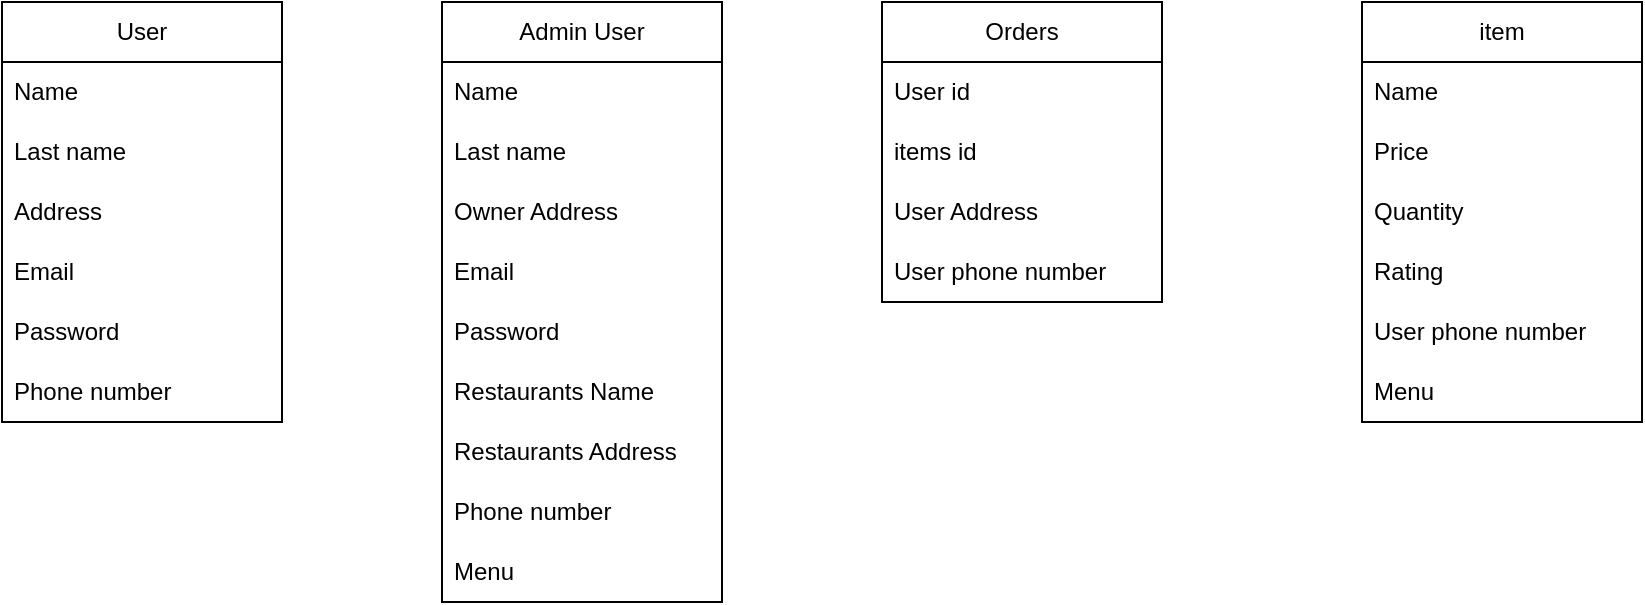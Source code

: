 <mxfile version="24.7.16">
  <diagram id="C5RBs43oDa-KdzZeNtuy" name="Page-1">
    <mxGraphModel dx="784" dy="422" grid="1" gridSize="10" guides="1" tooltips="1" connect="1" arrows="1" fold="1" page="1" pageScale="1" pageWidth="827" pageHeight="1169" math="0" shadow="0">
      <root>
        <mxCell id="WIyWlLk6GJQsqaUBKTNV-0" />
        <mxCell id="WIyWlLk6GJQsqaUBKTNV-1" parent="WIyWlLk6GJQsqaUBKTNV-0" />
        <mxCell id="LdbH-1FKaySgd_00aq9R-1" value="User" style="swimlane;fontStyle=0;childLayout=stackLayout;horizontal=1;startSize=30;horizontalStack=0;resizeParent=1;resizeParentMax=0;resizeLast=0;collapsible=1;marginBottom=0;whiteSpace=wrap;html=1;" vertex="1" parent="WIyWlLk6GJQsqaUBKTNV-1">
          <mxGeometry x="80" y="100" width="140" height="210" as="geometry" />
        </mxCell>
        <mxCell id="LdbH-1FKaySgd_00aq9R-2" value="Name&lt;span style=&quot;white-space: pre;&quot;&gt;&#x9;&lt;/span&gt;" style="text;strokeColor=none;fillColor=none;align=left;verticalAlign=middle;spacingLeft=4;spacingRight=4;overflow=hidden;points=[[0,0.5],[1,0.5]];portConstraint=eastwest;rotatable=0;whiteSpace=wrap;html=1;" vertex="1" parent="LdbH-1FKaySgd_00aq9R-1">
          <mxGeometry y="30" width="140" height="30" as="geometry" />
        </mxCell>
        <mxCell id="LdbH-1FKaySgd_00aq9R-3" value="Last name" style="text;strokeColor=none;fillColor=none;align=left;verticalAlign=middle;spacingLeft=4;spacingRight=4;overflow=hidden;points=[[0,0.5],[1,0.5]];portConstraint=eastwest;rotatable=0;whiteSpace=wrap;html=1;" vertex="1" parent="LdbH-1FKaySgd_00aq9R-1">
          <mxGeometry y="60" width="140" height="30" as="geometry" />
        </mxCell>
        <mxCell id="LdbH-1FKaySgd_00aq9R-5" value="Address&lt;span style=&quot;white-space: pre;&quot;&gt;&#x9;&lt;/span&gt;" style="text;strokeColor=none;fillColor=none;align=left;verticalAlign=middle;spacingLeft=4;spacingRight=4;overflow=hidden;points=[[0,0.5],[1,0.5]];portConstraint=eastwest;rotatable=0;whiteSpace=wrap;html=1;" vertex="1" parent="LdbH-1FKaySgd_00aq9R-1">
          <mxGeometry y="90" width="140" height="30" as="geometry" />
        </mxCell>
        <mxCell id="LdbH-1FKaySgd_00aq9R-4" value="Email" style="text;strokeColor=none;fillColor=none;align=left;verticalAlign=middle;spacingLeft=4;spacingRight=4;overflow=hidden;points=[[0,0.5],[1,0.5]];portConstraint=eastwest;rotatable=0;whiteSpace=wrap;html=1;" vertex="1" parent="LdbH-1FKaySgd_00aq9R-1">
          <mxGeometry y="120" width="140" height="30" as="geometry" />
        </mxCell>
        <mxCell id="LdbH-1FKaySgd_00aq9R-7" value="Password" style="text;strokeColor=none;fillColor=none;align=left;verticalAlign=middle;spacingLeft=4;spacingRight=4;overflow=hidden;points=[[0,0.5],[1,0.5]];portConstraint=eastwest;rotatable=0;whiteSpace=wrap;html=1;" vertex="1" parent="LdbH-1FKaySgd_00aq9R-1">
          <mxGeometry y="150" width="140" height="30" as="geometry" />
        </mxCell>
        <mxCell id="LdbH-1FKaySgd_00aq9R-6" value="Phone number" style="text;strokeColor=none;fillColor=none;align=left;verticalAlign=middle;spacingLeft=4;spacingRight=4;overflow=hidden;points=[[0,0.5],[1,0.5]];portConstraint=eastwest;rotatable=0;whiteSpace=wrap;html=1;" vertex="1" parent="LdbH-1FKaySgd_00aq9R-1">
          <mxGeometry y="180" width="140" height="30" as="geometry" />
        </mxCell>
        <mxCell id="LdbH-1FKaySgd_00aq9R-8" value="Admin User" style="swimlane;fontStyle=0;childLayout=stackLayout;horizontal=1;startSize=30;horizontalStack=0;resizeParent=1;resizeParentMax=0;resizeLast=0;collapsible=1;marginBottom=0;whiteSpace=wrap;html=1;" vertex="1" parent="WIyWlLk6GJQsqaUBKTNV-1">
          <mxGeometry x="300" y="100" width="140" height="300" as="geometry" />
        </mxCell>
        <mxCell id="LdbH-1FKaySgd_00aq9R-9" value="Name&lt;span style=&quot;white-space: pre;&quot;&gt;&#x9;&lt;/span&gt;" style="text;strokeColor=none;fillColor=none;align=left;verticalAlign=middle;spacingLeft=4;spacingRight=4;overflow=hidden;points=[[0,0.5],[1,0.5]];portConstraint=eastwest;rotatable=0;whiteSpace=wrap;html=1;" vertex="1" parent="LdbH-1FKaySgd_00aq9R-8">
          <mxGeometry y="30" width="140" height="30" as="geometry" />
        </mxCell>
        <mxCell id="LdbH-1FKaySgd_00aq9R-10" value="Last name" style="text;strokeColor=none;fillColor=none;align=left;verticalAlign=middle;spacingLeft=4;spacingRight=4;overflow=hidden;points=[[0,0.5],[1,0.5]];portConstraint=eastwest;rotatable=0;whiteSpace=wrap;html=1;" vertex="1" parent="LdbH-1FKaySgd_00aq9R-8">
          <mxGeometry y="60" width="140" height="30" as="geometry" />
        </mxCell>
        <mxCell id="LdbH-1FKaySgd_00aq9R-16" value="Owner Address" style="text;strokeColor=none;fillColor=none;align=left;verticalAlign=middle;spacingLeft=4;spacingRight=4;overflow=hidden;points=[[0,0.5],[1,0.5]];portConstraint=eastwest;rotatable=0;whiteSpace=wrap;html=1;" vertex="1" parent="LdbH-1FKaySgd_00aq9R-8">
          <mxGeometry y="90" width="140" height="30" as="geometry" />
        </mxCell>
        <mxCell id="LdbH-1FKaySgd_00aq9R-12" value="Email" style="text;strokeColor=none;fillColor=none;align=left;verticalAlign=middle;spacingLeft=4;spacingRight=4;overflow=hidden;points=[[0,0.5],[1,0.5]];portConstraint=eastwest;rotatable=0;whiteSpace=wrap;html=1;" vertex="1" parent="LdbH-1FKaySgd_00aq9R-8">
          <mxGeometry y="120" width="140" height="30" as="geometry" />
        </mxCell>
        <mxCell id="LdbH-1FKaySgd_00aq9R-13" value="Password" style="text;strokeColor=none;fillColor=none;align=left;verticalAlign=middle;spacingLeft=4;spacingRight=4;overflow=hidden;points=[[0,0.5],[1,0.5]];portConstraint=eastwest;rotatable=0;whiteSpace=wrap;html=1;" vertex="1" parent="LdbH-1FKaySgd_00aq9R-8">
          <mxGeometry y="150" width="140" height="30" as="geometry" />
        </mxCell>
        <mxCell id="LdbH-1FKaySgd_00aq9R-11" value="Restaurants Name" style="text;strokeColor=none;fillColor=none;align=left;verticalAlign=middle;spacingLeft=4;spacingRight=4;overflow=hidden;points=[[0,0.5],[1,0.5]];portConstraint=eastwest;rotatable=0;whiteSpace=wrap;html=1;" vertex="1" parent="LdbH-1FKaySgd_00aq9R-8">
          <mxGeometry y="180" width="140" height="30" as="geometry" />
        </mxCell>
        <mxCell id="LdbH-1FKaySgd_00aq9R-15" value="Restaurants Address" style="text;strokeColor=none;fillColor=none;align=left;verticalAlign=middle;spacingLeft=4;spacingRight=4;overflow=hidden;points=[[0,0.5],[1,0.5]];portConstraint=eastwest;rotatable=0;whiteSpace=wrap;html=1;" vertex="1" parent="LdbH-1FKaySgd_00aq9R-8">
          <mxGeometry y="210" width="140" height="30" as="geometry" />
        </mxCell>
        <mxCell id="LdbH-1FKaySgd_00aq9R-17" value="Phone number" style="text;strokeColor=none;fillColor=none;align=left;verticalAlign=middle;spacingLeft=4;spacingRight=4;overflow=hidden;points=[[0,0.5],[1,0.5]];portConstraint=eastwest;rotatable=0;whiteSpace=wrap;html=1;" vertex="1" parent="LdbH-1FKaySgd_00aq9R-8">
          <mxGeometry y="240" width="140" height="30" as="geometry" />
        </mxCell>
        <mxCell id="LdbH-1FKaySgd_00aq9R-14" value="Menu" style="text;strokeColor=none;fillColor=none;align=left;verticalAlign=middle;spacingLeft=4;spacingRight=4;overflow=hidden;points=[[0,0.5],[1,0.5]];portConstraint=eastwest;rotatable=0;whiteSpace=wrap;html=1;" vertex="1" parent="LdbH-1FKaySgd_00aq9R-8">
          <mxGeometry y="270" width="140" height="30" as="geometry" />
        </mxCell>
        <mxCell id="LdbH-1FKaySgd_00aq9R-18" value="Orders" style="swimlane;fontStyle=0;childLayout=stackLayout;horizontal=1;startSize=30;horizontalStack=0;resizeParent=1;resizeParentMax=0;resizeLast=0;collapsible=1;marginBottom=0;whiteSpace=wrap;html=1;" vertex="1" parent="WIyWlLk6GJQsqaUBKTNV-1">
          <mxGeometry x="520" y="100" width="140" height="150" as="geometry" />
        </mxCell>
        <mxCell id="LdbH-1FKaySgd_00aq9R-28" value="User id" style="text;strokeColor=none;fillColor=none;align=left;verticalAlign=middle;spacingLeft=4;spacingRight=4;overflow=hidden;points=[[0,0.5],[1,0.5]];portConstraint=eastwest;rotatable=0;whiteSpace=wrap;html=1;" vertex="1" parent="LdbH-1FKaySgd_00aq9R-18">
          <mxGeometry y="30" width="140" height="30" as="geometry" />
        </mxCell>
        <mxCell id="LdbH-1FKaySgd_00aq9R-19" value="items id" style="text;strokeColor=none;fillColor=none;align=left;verticalAlign=middle;spacingLeft=4;spacingRight=4;overflow=hidden;points=[[0,0.5],[1,0.5]];portConstraint=eastwest;rotatable=0;whiteSpace=wrap;html=1;" vertex="1" parent="LdbH-1FKaySgd_00aq9R-18">
          <mxGeometry y="60" width="140" height="30" as="geometry" />
        </mxCell>
        <mxCell id="LdbH-1FKaySgd_00aq9R-21" value="User Address" style="text;strokeColor=none;fillColor=none;align=left;verticalAlign=middle;spacingLeft=4;spacingRight=4;overflow=hidden;points=[[0,0.5],[1,0.5]];portConstraint=eastwest;rotatable=0;whiteSpace=wrap;html=1;" vertex="1" parent="LdbH-1FKaySgd_00aq9R-18">
          <mxGeometry y="90" width="140" height="30" as="geometry" />
        </mxCell>
        <mxCell id="LdbH-1FKaySgd_00aq9R-26" value="User phone number" style="text;strokeColor=none;fillColor=none;align=left;verticalAlign=middle;spacingLeft=4;spacingRight=4;overflow=hidden;points=[[0,0.5],[1,0.5]];portConstraint=eastwest;rotatable=0;whiteSpace=wrap;html=1;" vertex="1" parent="LdbH-1FKaySgd_00aq9R-18">
          <mxGeometry y="120" width="140" height="30" as="geometry" />
        </mxCell>
        <mxCell id="LdbH-1FKaySgd_00aq9R-30" value="item" style="swimlane;fontStyle=0;childLayout=stackLayout;horizontal=1;startSize=30;horizontalStack=0;resizeParent=1;resizeParentMax=0;resizeLast=0;collapsible=1;marginBottom=0;whiteSpace=wrap;html=1;" vertex="1" parent="WIyWlLk6GJQsqaUBKTNV-1">
          <mxGeometry x="760" y="100" width="140" height="210" as="geometry" />
        </mxCell>
        <mxCell id="LdbH-1FKaySgd_00aq9R-31" value="Name" style="text;strokeColor=none;fillColor=none;align=left;verticalAlign=middle;spacingLeft=4;spacingRight=4;overflow=hidden;points=[[0,0.5],[1,0.5]];portConstraint=eastwest;rotatable=0;whiteSpace=wrap;html=1;" vertex="1" parent="LdbH-1FKaySgd_00aq9R-30">
          <mxGeometry y="30" width="140" height="30" as="geometry" />
        </mxCell>
        <mxCell id="LdbH-1FKaySgd_00aq9R-32" value="Price" style="text;strokeColor=none;fillColor=none;align=left;verticalAlign=middle;spacingLeft=4;spacingRight=4;overflow=hidden;points=[[0,0.5],[1,0.5]];portConstraint=eastwest;rotatable=0;whiteSpace=wrap;html=1;" vertex="1" parent="LdbH-1FKaySgd_00aq9R-30">
          <mxGeometry y="60" width="140" height="30" as="geometry" />
        </mxCell>
        <mxCell id="LdbH-1FKaySgd_00aq9R-33" value="Quantity" style="text;strokeColor=none;fillColor=none;align=left;verticalAlign=middle;spacingLeft=4;spacingRight=4;overflow=hidden;points=[[0,0.5],[1,0.5]];portConstraint=eastwest;rotatable=0;whiteSpace=wrap;html=1;" vertex="1" parent="LdbH-1FKaySgd_00aq9R-30">
          <mxGeometry y="90" width="140" height="30" as="geometry" />
        </mxCell>
        <mxCell id="LdbH-1FKaySgd_00aq9R-34" value="Rating" style="text;strokeColor=none;fillColor=none;align=left;verticalAlign=middle;spacingLeft=4;spacingRight=4;overflow=hidden;points=[[0,0.5],[1,0.5]];portConstraint=eastwest;rotatable=0;whiteSpace=wrap;html=1;" vertex="1" parent="LdbH-1FKaySgd_00aq9R-30">
          <mxGeometry y="120" width="140" height="30" as="geometry" />
        </mxCell>
        <mxCell id="LdbH-1FKaySgd_00aq9R-35" value="User phone number" style="text;strokeColor=none;fillColor=none;align=left;verticalAlign=middle;spacingLeft=4;spacingRight=4;overflow=hidden;points=[[0,0.5],[1,0.5]];portConstraint=eastwest;rotatable=0;whiteSpace=wrap;html=1;" vertex="1" parent="LdbH-1FKaySgd_00aq9R-30">
          <mxGeometry y="150" width="140" height="30" as="geometry" />
        </mxCell>
        <mxCell id="LdbH-1FKaySgd_00aq9R-36" value="Menu" style="text;strokeColor=none;fillColor=none;align=left;verticalAlign=middle;spacingLeft=4;spacingRight=4;overflow=hidden;points=[[0,0.5],[1,0.5]];portConstraint=eastwest;rotatable=0;whiteSpace=wrap;html=1;" vertex="1" parent="LdbH-1FKaySgd_00aq9R-30">
          <mxGeometry y="180" width="140" height="30" as="geometry" />
        </mxCell>
      </root>
    </mxGraphModel>
  </diagram>
</mxfile>
